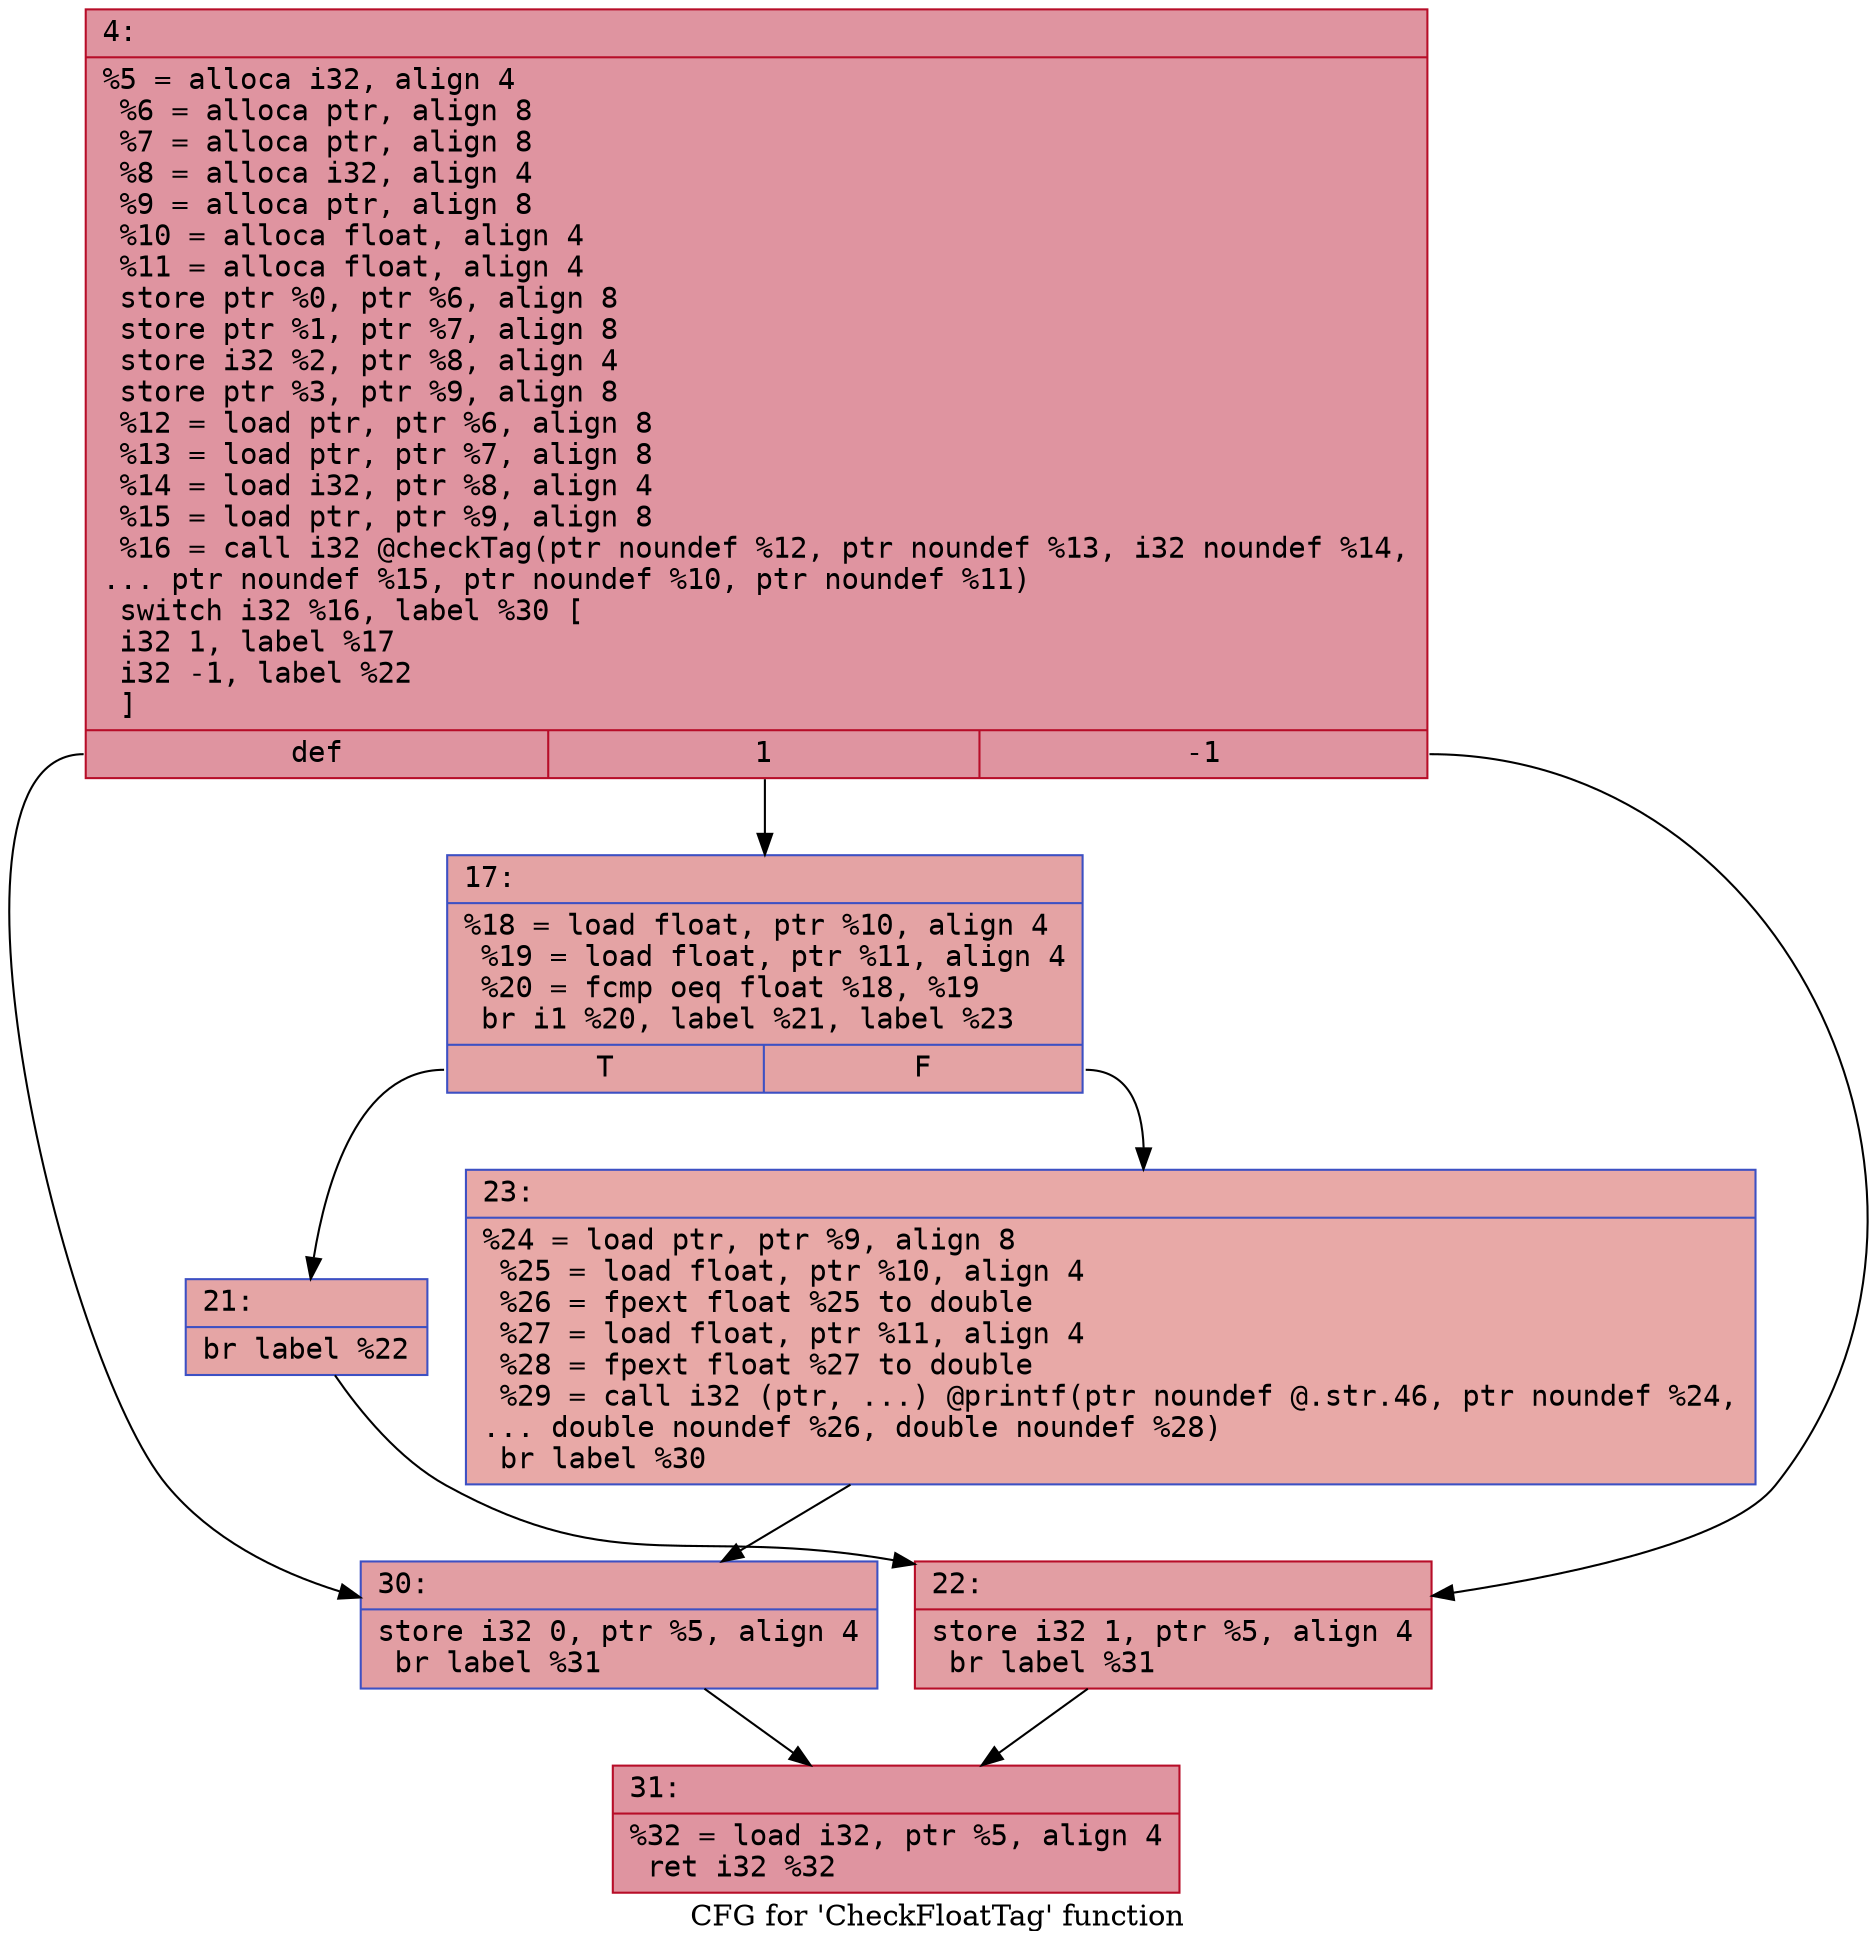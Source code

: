 digraph "CFG for 'CheckFloatTag' function" {
	label="CFG for 'CheckFloatTag' function";

	Node0x6000005f4c80 [shape=record,color="#b70d28ff", style=filled, fillcolor="#b70d2870" fontname="Courier",label="{4:\l|  %5 = alloca i32, align 4\l  %6 = alloca ptr, align 8\l  %7 = alloca ptr, align 8\l  %8 = alloca i32, align 4\l  %9 = alloca ptr, align 8\l  %10 = alloca float, align 4\l  %11 = alloca float, align 4\l  store ptr %0, ptr %6, align 8\l  store ptr %1, ptr %7, align 8\l  store i32 %2, ptr %8, align 4\l  store ptr %3, ptr %9, align 8\l  %12 = load ptr, ptr %6, align 8\l  %13 = load ptr, ptr %7, align 8\l  %14 = load i32, ptr %8, align 4\l  %15 = load ptr, ptr %9, align 8\l  %16 = call i32 @checkTag(ptr noundef %12, ptr noundef %13, i32 noundef %14,\l... ptr noundef %15, ptr noundef %10, ptr noundef %11)\l  switch i32 %16, label %30 [\l    i32 1, label %17\l    i32 -1, label %22\l  ]\l|{<s0>def|<s1>1|<s2>-1}}"];
	Node0x6000005f4c80:s0 -> Node0x6000005f50e0[tooltip="4 -> 30\nProbability 33.33%" ];
	Node0x6000005f4c80:s1 -> Node0x6000005f4fa0[tooltip="4 -> 17\nProbability 33.33%" ];
	Node0x6000005f4c80:s2 -> Node0x6000005f5040[tooltip="4 -> 22\nProbability 33.33%" ];
	Node0x6000005f4fa0 [shape=record,color="#3d50c3ff", style=filled, fillcolor="#c32e3170" fontname="Courier",label="{17:\l|  %18 = load float, ptr %10, align 4\l  %19 = load float, ptr %11, align 4\l  %20 = fcmp oeq float %18, %19\l  br i1 %20, label %21, label %23\l|{<s0>T|<s1>F}}"];
	Node0x6000005f4fa0:s0 -> Node0x6000005f4ff0[tooltip="17 -> 21\nProbability 62.50%" ];
	Node0x6000005f4fa0:s1 -> Node0x6000005f5090[tooltip="17 -> 23\nProbability 37.50%" ];
	Node0x6000005f4ff0 [shape=record,color="#3d50c3ff", style=filled, fillcolor="#c5333470" fontname="Courier",label="{21:\l|  br label %22\l}"];
	Node0x6000005f4ff0 -> Node0x6000005f5040[tooltip="21 -> 22\nProbability 100.00%" ];
	Node0x6000005f5040 [shape=record,color="#b70d28ff", style=filled, fillcolor="#be242e70" fontname="Courier",label="{22:\l|  store i32 1, ptr %5, align 4\l  br label %31\l}"];
	Node0x6000005f5040 -> Node0x6000005f5130[tooltip="22 -> 31\nProbability 100.00%" ];
	Node0x6000005f5090 [shape=record,color="#3d50c3ff", style=filled, fillcolor="#ca3b3770" fontname="Courier",label="{23:\l|  %24 = load ptr, ptr %9, align 8\l  %25 = load float, ptr %10, align 4\l  %26 = fpext float %25 to double\l  %27 = load float, ptr %11, align 4\l  %28 = fpext float %27 to double\l  %29 = call i32 (ptr, ...) @printf(ptr noundef @.str.46, ptr noundef %24,\l... double noundef %26, double noundef %28)\l  br label %30\l}"];
	Node0x6000005f5090 -> Node0x6000005f50e0[tooltip="23 -> 30\nProbability 100.00%" ];
	Node0x6000005f50e0 [shape=record,color="#3d50c3ff", style=filled, fillcolor="#be242e70" fontname="Courier",label="{30:\l|  store i32 0, ptr %5, align 4\l  br label %31\l}"];
	Node0x6000005f50e0 -> Node0x6000005f5130[tooltip="30 -> 31\nProbability 100.00%" ];
	Node0x6000005f5130 [shape=record,color="#b70d28ff", style=filled, fillcolor="#b70d2870" fontname="Courier",label="{31:\l|  %32 = load i32, ptr %5, align 4\l  ret i32 %32\l}"];
}
